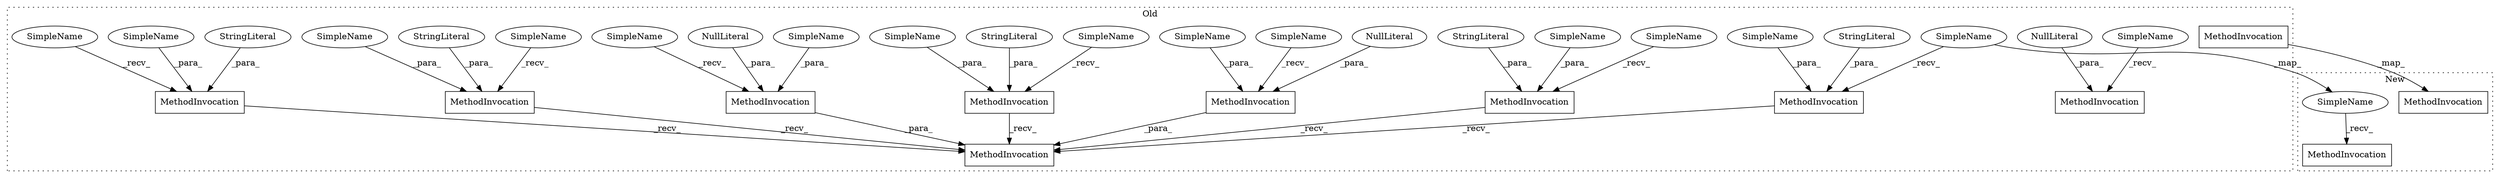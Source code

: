 digraph G {
subgraph cluster0 {
2 [label="MethodInvocation" a="32" s="5419,5448" l="5,1" shape="box"];
3 [label="MethodInvocation" a="32" s="5221,5250" l="5,1" shape="box"];
4 [label="MethodInvocation" a="32" s="5567,5599" l="5,1" shape="box"];
5 [label="MethodInvocation" a="32" s="5074,5106" l="5,1" shape="box"];
7 [label="MethodInvocation" a="32" s="5362,5391" l="5,1" shape="box"];
8 [label="MethodInvocation" a="32" s="5508" l="8" shape="box"];
9 [label="MethodInvocation" a="32" s="5134,5166" l="5,1" shape="box"];
10 [label="MethodInvocation" a="32" s="5319,5449" l="30,1" shape="box"];
11 [label="MethodInvocation" a="32" s="5278,5307" l="5,1" shape="box"];
12 [label="MethodInvocation" a="32" s="5014,5046" l="5,1" shape="box"];
13 [label="NullLiteral" a="33" s="5444" l="4" shape="ellipse"];
14 [label="NullLiteral" a="33" s="5387" l="4" shape="ellipse"];
15 [label="NullLiteral" a="33" s="5595" l="4" shape="ellipse"];
16 [label="SimpleName" a="42" s="5019" l="18" shape="ellipse"];
17 [label="SimpleName" a="42" s="5265" l="12" shape="ellipse"];
18 [label="SimpleName" a="42" s="5208" l="12" shape="ellipse"];
19 [label="SimpleName" a="42" s="5554" l="12" shape="ellipse"];
20 [label="SimpleName" a="42" s="5061" l="12" shape="ellipse"];
21 [label="SimpleName" a="42" s="5349" l="12" shape="ellipse"];
22 [label="SimpleName" a="42" s="5001" l="12" shape="ellipse"];
23 [label="SimpleName" a="42" s="5406" l="12" shape="ellipse"];
24 [label="SimpleName" a="42" s="5079" l="18" shape="ellipse"];
25 [label="SimpleName" a="42" s="5424" l="18" shape="ellipse"];
26 [label="SimpleName" a="42" s="5139" l="18" shape="ellipse"];
28 [label="SimpleName" a="42" s="5283" l="18" shape="ellipse"];
29 [label="SimpleName" a="42" s="5226" l="18" shape="ellipse"];
30 [label="SimpleName" a="42" s="5367" l="18" shape="ellipse"];
31 [label="SimpleName" a="42" s="5121" l="12" shape="ellipse"];
32 [label="StringLiteral" a="45" s="5246" l="4" shape="ellipse"];
33 [label="StringLiteral" a="45" s="5159" l="7" shape="ellipse"];
34 [label="StringLiteral" a="45" s="5099" l="7" shape="ellipse"];
35 [label="StringLiteral" a="45" s="5039" l="7" shape="ellipse"];
36 [label="StringLiteral" a="45" s="5303" l="4" shape="ellipse"];
label = "Old";
style="dotted";
}
subgraph cluster1 {
1 [label="MethodInvocation" a="32" s="1515" l="8" shape="box"];
6 [label="MethodInvocation" a="32" s="1612" l="10" shape="box"];
27 [label="SimpleName" a="42" s="1599" l="12" shape="ellipse"];
label = "New";
style="dotted";
}
2 -> 10 [label="_para_"];
3 -> 10 [label="_recv_"];
5 -> 10 [label="_recv_"];
7 -> 10 [label="_para_"];
8 -> 1 [label="_map_"];
9 -> 10 [label="_recv_"];
11 -> 10 [label="_recv_"];
12 -> 10 [label="_recv_"];
13 -> 2 [label="_para_"];
14 -> 7 [label="_para_"];
15 -> 4 [label="_para_"];
16 -> 12 [label="_para_"];
17 -> 11 [label="_recv_"];
18 -> 3 [label="_recv_"];
18 -> 27 [label="_map_"];
19 -> 4 [label="_recv_"];
20 -> 5 [label="_recv_"];
21 -> 7 [label="_recv_"];
22 -> 12 [label="_recv_"];
23 -> 2 [label="_recv_"];
24 -> 5 [label="_para_"];
25 -> 2 [label="_para_"];
26 -> 9 [label="_para_"];
27 -> 6 [label="_recv_"];
28 -> 11 [label="_para_"];
29 -> 3 [label="_para_"];
30 -> 7 [label="_para_"];
31 -> 9 [label="_recv_"];
32 -> 3 [label="_para_"];
33 -> 9 [label="_para_"];
34 -> 5 [label="_para_"];
35 -> 12 [label="_para_"];
36 -> 11 [label="_para_"];
}